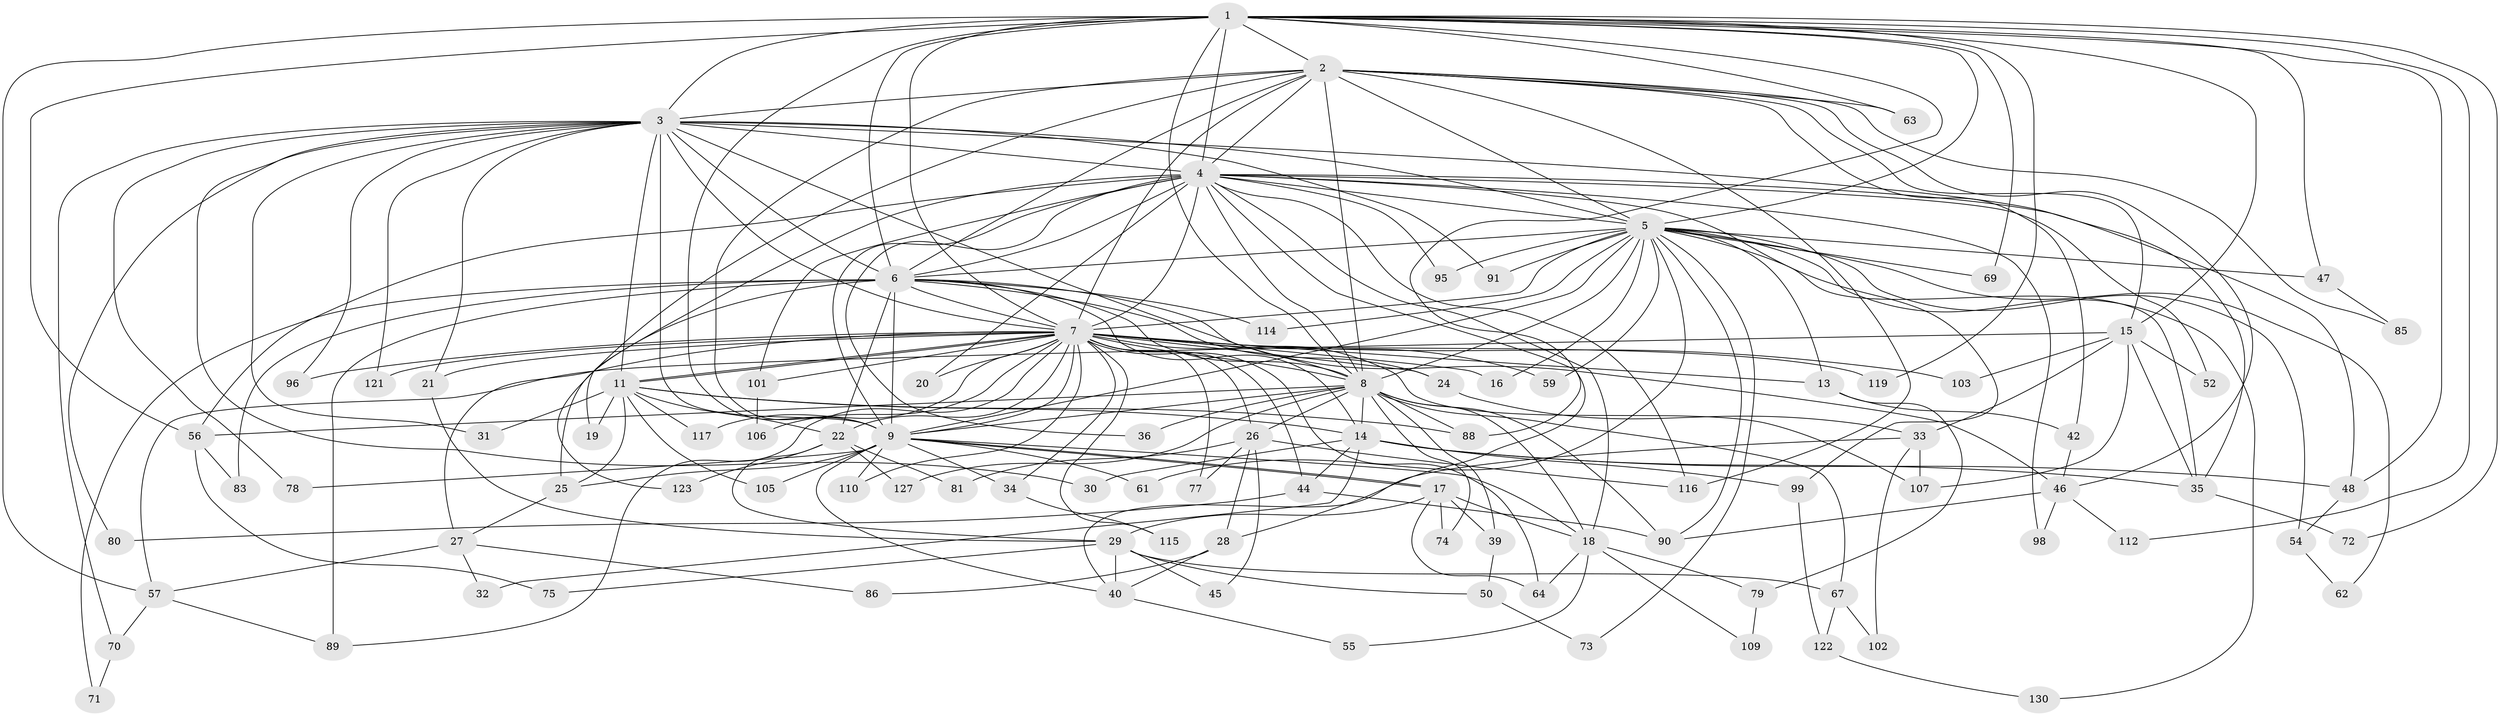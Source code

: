// Generated by graph-tools (version 1.1) at 2025/23/03/03/25 07:23:42]
// undirected, 95 vertices, 230 edges
graph export_dot {
graph [start="1"]
  node [color=gray90,style=filled];
  1 [super="+124"];
  2 [super="+43"];
  3 [super="+66"];
  4 [super="+60"];
  5 [super="+12"];
  6 [super="+120"];
  7 [super="+94"];
  8 [super="+49"];
  9 [super="+10"];
  11 [super="+82"];
  13;
  14 [super="+76"];
  15 [super="+87"];
  16;
  17 [super="+126"];
  18 [super="+23"];
  19 [super="+37"];
  20;
  21;
  22 [super="+97"];
  24 [super="+100"];
  25 [super="+104"];
  26 [super="+41"];
  27 [super="+84"];
  28;
  29 [super="+53"];
  30;
  31;
  32;
  33 [super="+93"];
  34;
  35 [super="+38"];
  36;
  39;
  40 [super="+65"];
  42;
  44 [super="+108"];
  45;
  46 [super="+51"];
  47;
  48 [super="+68"];
  50;
  52;
  54;
  55;
  56 [super="+58"];
  57 [super="+125"];
  59;
  61;
  62;
  63;
  64 [super="+111"];
  67;
  69;
  70;
  71;
  72;
  73;
  74;
  75;
  77;
  78;
  79;
  80;
  81;
  83;
  85;
  86;
  88 [super="+113"];
  89 [super="+129"];
  90 [super="+92"];
  91;
  95;
  96;
  98;
  99;
  101;
  102;
  103;
  105;
  106;
  107 [super="+128"];
  109;
  110;
  112;
  114;
  115;
  116 [super="+118"];
  117;
  119;
  121;
  122;
  123;
  127;
  130;
  1 -- 2;
  1 -- 3;
  1 -- 4 [weight=2];
  1 -- 5;
  1 -- 6;
  1 -- 7 [weight=2];
  1 -- 8;
  1 -- 9 [weight=2];
  1 -- 15;
  1 -- 47;
  1 -- 48;
  1 -- 56;
  1 -- 57;
  1 -- 63;
  1 -- 69;
  1 -- 72;
  1 -- 112;
  1 -- 119;
  1 -- 88;
  2 -- 3;
  2 -- 4;
  2 -- 5;
  2 -- 6;
  2 -- 7;
  2 -- 8;
  2 -- 9 [weight=2];
  2 -- 15;
  2 -- 42;
  2 -- 46;
  2 -- 63;
  2 -- 85;
  2 -- 116;
  2 -- 123;
  3 -- 4;
  3 -- 5;
  3 -- 6;
  3 -- 7 [weight=2];
  3 -- 8;
  3 -- 9 [weight=2];
  3 -- 21;
  3 -- 30;
  3 -- 31;
  3 -- 35;
  3 -- 70;
  3 -- 78;
  3 -- 80;
  3 -- 96;
  3 -- 121;
  3 -- 11;
  3 -- 91;
  4 -- 5;
  4 -- 6;
  4 -- 7 [weight=2];
  4 -- 8;
  4 -- 9 [weight=2];
  4 -- 18;
  4 -- 19 [weight=2];
  4 -- 20;
  4 -- 28;
  4 -- 36;
  4 -- 52;
  4 -- 56;
  4 -- 95;
  4 -- 98;
  4 -- 99;
  4 -- 101;
  4 -- 48;
  4 -- 116;
  5 -- 6 [weight=2];
  5 -- 7;
  5 -- 8;
  5 -- 9 [weight=2];
  5 -- 47;
  5 -- 62;
  5 -- 69;
  5 -- 73;
  5 -- 90;
  5 -- 91;
  5 -- 95;
  5 -- 114;
  5 -- 16;
  5 -- 130;
  5 -- 61;
  5 -- 54;
  5 -- 59;
  5 -- 13;
  5 -- 35;
  6 -- 7;
  6 -- 8;
  6 -- 9 [weight=2];
  6 -- 22;
  6 -- 24;
  6 -- 46;
  6 -- 71;
  6 -- 83;
  6 -- 89;
  6 -- 114;
  6 -- 14;
  6 -- 25;
  7 -- 8;
  7 -- 9 [weight=2];
  7 -- 11;
  7 -- 11;
  7 -- 13;
  7 -- 16;
  7 -- 20;
  7 -- 21;
  7 -- 22;
  7 -- 24;
  7 -- 26 [weight=2];
  7 -- 27 [weight=2];
  7 -- 34;
  7 -- 44;
  7 -- 59;
  7 -- 64;
  7 -- 77;
  7 -- 89;
  7 -- 96;
  7 -- 101;
  7 -- 103;
  7 -- 106;
  7 -- 110;
  7 -- 115;
  7 -- 117;
  7 -- 119;
  7 -- 121;
  7 -- 107;
  8 -- 9 [weight=2];
  8 -- 14 [weight=2];
  8 -- 26;
  8 -- 36;
  8 -- 39;
  8 -- 67;
  8 -- 74;
  8 -- 90;
  8 -- 127;
  8 -- 88;
  8 -- 18;
  8 -- 56;
  9 -- 17;
  9 -- 17;
  9 -- 18;
  9 -- 25;
  9 -- 34;
  9 -- 40;
  9 -- 61;
  9 -- 105;
  9 -- 110;
  9 -- 78;
  11 -- 14;
  11 -- 19;
  11 -- 25;
  11 -- 31;
  11 -- 88;
  11 -- 105;
  11 -- 22;
  11 -- 117;
  13 -- 42;
  13 -- 79;
  14 -- 30;
  14 -- 32;
  14 -- 35;
  14 -- 44;
  14 -- 48;
  14 -- 99;
  15 -- 33;
  15 -- 52;
  15 -- 57;
  15 -- 103;
  15 -- 107;
  15 -- 35;
  17 -- 29;
  17 -- 39;
  17 -- 64;
  17 -- 74;
  17 -- 18;
  18 -- 55;
  18 -- 109;
  18 -- 79;
  18 -- 64;
  21 -- 29;
  22 -- 29;
  22 -- 81;
  22 -- 123;
  22 -- 127;
  24 -- 33 [weight=2];
  25 -- 27;
  26 -- 28;
  26 -- 45;
  26 -- 77;
  26 -- 116;
  26 -- 81;
  27 -- 32;
  27 -- 86;
  27 -- 57;
  28 -- 40;
  28 -- 86;
  29 -- 45;
  29 -- 50;
  29 -- 67;
  29 -- 75;
  29 -- 40;
  33 -- 102;
  33 -- 40;
  33 -- 107;
  34 -- 115;
  35 -- 72;
  39 -- 50;
  40 -- 55;
  42 -- 46;
  44 -- 80;
  44 -- 90;
  46 -- 98;
  46 -- 112;
  46 -- 90;
  47 -- 85;
  48 -- 54;
  50 -- 73;
  54 -- 62;
  56 -- 75;
  56 -- 83;
  57 -- 70;
  57 -- 89;
  67 -- 102;
  67 -- 122;
  70 -- 71;
  79 -- 109;
  99 -- 122;
  101 -- 106;
  122 -- 130;
}
